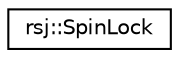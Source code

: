 digraph "Graphical Class Hierarchy"
{
 // INTERACTIVE_SVG=YES
 // LATEX_PDF_SIZE
  edge [fontname="Helvetica",fontsize="10",labelfontname="Helvetica",labelfontsize="10"];
  node [fontname="Helvetica",fontsize="10",shape=record];
  rankdir="LR";
  Node0 [label="rsj::SpinLock",height=0.2,width=0.4,color="black", fillcolor="white", style="filled",URL="$classrsj_1_1_spin_lock.html",tooltip=" "];
}
